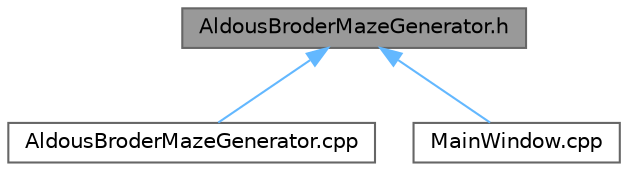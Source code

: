 digraph "AldousBroderMazeGenerator.h"
{
 // LATEX_PDF_SIZE
  bgcolor="transparent";
  edge [fontname=Helvetica,fontsize=10,labelfontname=Helvetica,labelfontsize=10];
  node [fontname=Helvetica,fontsize=10,shape=box,height=0.2,width=0.4];
  Node1 [id="Node000001",label="AldousBroderMazeGenerator.h",height=0.2,width=0.4,color="gray40", fillcolor="grey60", style="filled", fontcolor="black",tooltip=" "];
  Node1 -> Node2 [id="edge3_Node000001_Node000002",dir="back",color="steelblue1",style="solid",tooltip=" "];
  Node2 [id="Node000002",label="AldousBroderMazeGenerator.cpp",height=0.2,width=0.4,color="grey40", fillcolor="white", style="filled",URL="$_aldous_broder_maze_generator_8cpp.html",tooltip=" "];
  Node1 -> Node3 [id="edge4_Node000001_Node000003",dir="back",color="steelblue1",style="solid",tooltip=" "];
  Node3 [id="Node000003",label="MainWindow.cpp",height=0.2,width=0.4,color="grey40", fillcolor="white", style="filled",URL="$_main_window_8cpp.html",tooltip=" "];
}

